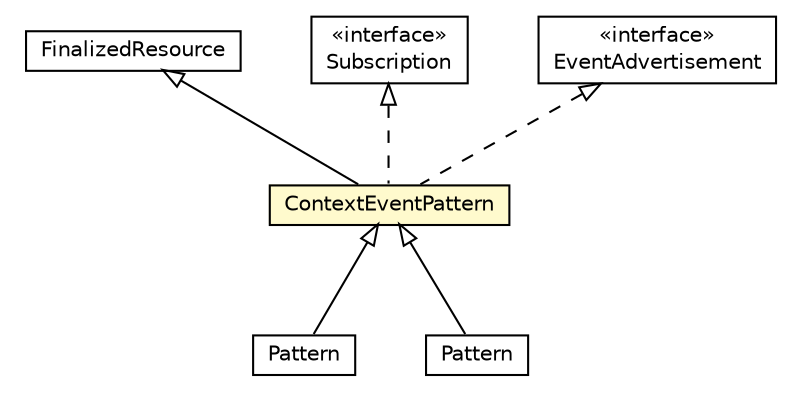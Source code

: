 #!/usr/local/bin/dot
#
# Class diagram 
# Generated by UMLGraph version R5_6-24-gf6e263 (http://www.umlgraph.org/)
#

digraph G {
	edge [fontname="Helvetica",fontsize=10,labelfontname="Helvetica",labelfontsize=10];
	node [fontname="Helvetica",fontsize=10,shape=plaintext];
	nodesep=0.25;
	ranksep=0.5;
	// org.universAAL.middleware.rdf.FinalizedResource
	c3167573 [label=<<table title="org.universAAL.middleware.rdf.FinalizedResource" border="0" cellborder="1" cellspacing="0" cellpadding="2" port="p" href="../rdf/FinalizedResource.html">
		<tr><td><table border="0" cellspacing="0" cellpadding="1">
<tr><td align="center" balign="center"> FinalizedResource </td></tr>
		</table></td></tr>
		</table>>, URL="../rdf/FinalizedResource.html", fontname="Helvetica", fontcolor="black", fontsize=10.0];
	// org.universAAL.middleware.bus.model.matchable.Subscription
	c3167823 [label=<<table title="org.universAAL.middleware.bus.model.matchable.Subscription" border="0" cellborder="1" cellspacing="0" cellpadding="2" port="p" href="../bus/model/matchable/Subscription.html">
		<tr><td><table border="0" cellspacing="0" cellpadding="1">
<tr><td align="center" balign="center"> &#171;interface&#187; </td></tr>
<tr><td align="center" balign="center"> Subscription </td></tr>
		</table></td></tr>
		</table>>, URL="../bus/model/matchable/Subscription.html", fontname="Helvetica", fontcolor="black", fontsize=10.0];
	// org.universAAL.middleware.bus.model.matchable.EventAdvertisement
	c3167824 [label=<<table title="org.universAAL.middleware.bus.model.matchable.EventAdvertisement" border="0" cellborder="1" cellspacing="0" cellpadding="2" port="p" href="../bus/model/matchable/EventAdvertisement.html">
		<tr><td><table border="0" cellspacing="0" cellpadding="1">
<tr><td align="center" balign="center"> &#171;interface&#187; </td></tr>
<tr><td align="center" balign="center"> EventAdvertisement </td></tr>
		</table></td></tr>
		</table>>, URL="../bus/model/matchable/EventAdvertisement.html", fontname="Helvetica", fontcolor="black", fontsize=10.0];
	// org.universAAL.middleware.context.ContextEventPattern
	c3167848 [label=<<table title="org.universAAL.middleware.context.ContextEventPattern" border="0" cellborder="1" cellspacing="0" cellpadding="2" port="p" bgcolor="lemonChiffon" href="./ContextEventPattern.html">
		<tr><td><table border="0" cellspacing="0" cellpadding="1">
<tr><td align="center" balign="center"> ContextEventPattern </td></tr>
		</table></td></tr>
		</table>>, URL="./ContextEventPattern.html", fontname="Helvetica", fontcolor="black", fontsize=10.0];
	// org.universAAL.support.utils.context.Pattern
	c3168243 [label=<<table title="org.universAAL.support.utils.context.Pattern" border="0" cellborder="1" cellspacing="0" cellpadding="2" port="p" href="../../support/utils/context/Pattern.html">
		<tr><td><table border="0" cellspacing="0" cellpadding="1">
<tr><td align="center" balign="center"> Pattern </td></tr>
		</table></td></tr>
		</table>>, URL="../../support/utils/context/Pattern.html", fontname="Helvetica", fontcolor="black", fontsize=10.0];
	// org.universAAL.utilities.api.context.Pattern
	c3168292 [label=<<table title="org.universAAL.utilities.api.context.Pattern" border="0" cellborder="1" cellspacing="0" cellpadding="2" port="p" href="../../utilities/api/context/Pattern.html">
		<tr><td><table border="0" cellspacing="0" cellpadding="1">
<tr><td align="center" balign="center"> Pattern </td></tr>
		</table></td></tr>
		</table>>, URL="../../utilities/api/context/Pattern.html", fontname="Helvetica", fontcolor="black", fontsize=10.0];
	//org.universAAL.middleware.context.ContextEventPattern extends org.universAAL.middleware.rdf.FinalizedResource
	c3167573:p -> c3167848:p [dir=back,arrowtail=empty];
	//org.universAAL.middleware.context.ContextEventPattern implements org.universAAL.middleware.bus.model.matchable.EventAdvertisement
	c3167824:p -> c3167848:p [dir=back,arrowtail=empty,style=dashed];
	//org.universAAL.middleware.context.ContextEventPattern implements org.universAAL.middleware.bus.model.matchable.Subscription
	c3167823:p -> c3167848:p [dir=back,arrowtail=empty,style=dashed];
	//org.universAAL.support.utils.context.Pattern extends org.universAAL.middleware.context.ContextEventPattern
	c3167848:p -> c3168243:p [dir=back,arrowtail=empty];
	//org.universAAL.utilities.api.context.Pattern extends org.universAAL.middleware.context.ContextEventPattern
	c3167848:p -> c3168292:p [dir=back,arrowtail=empty];
}

